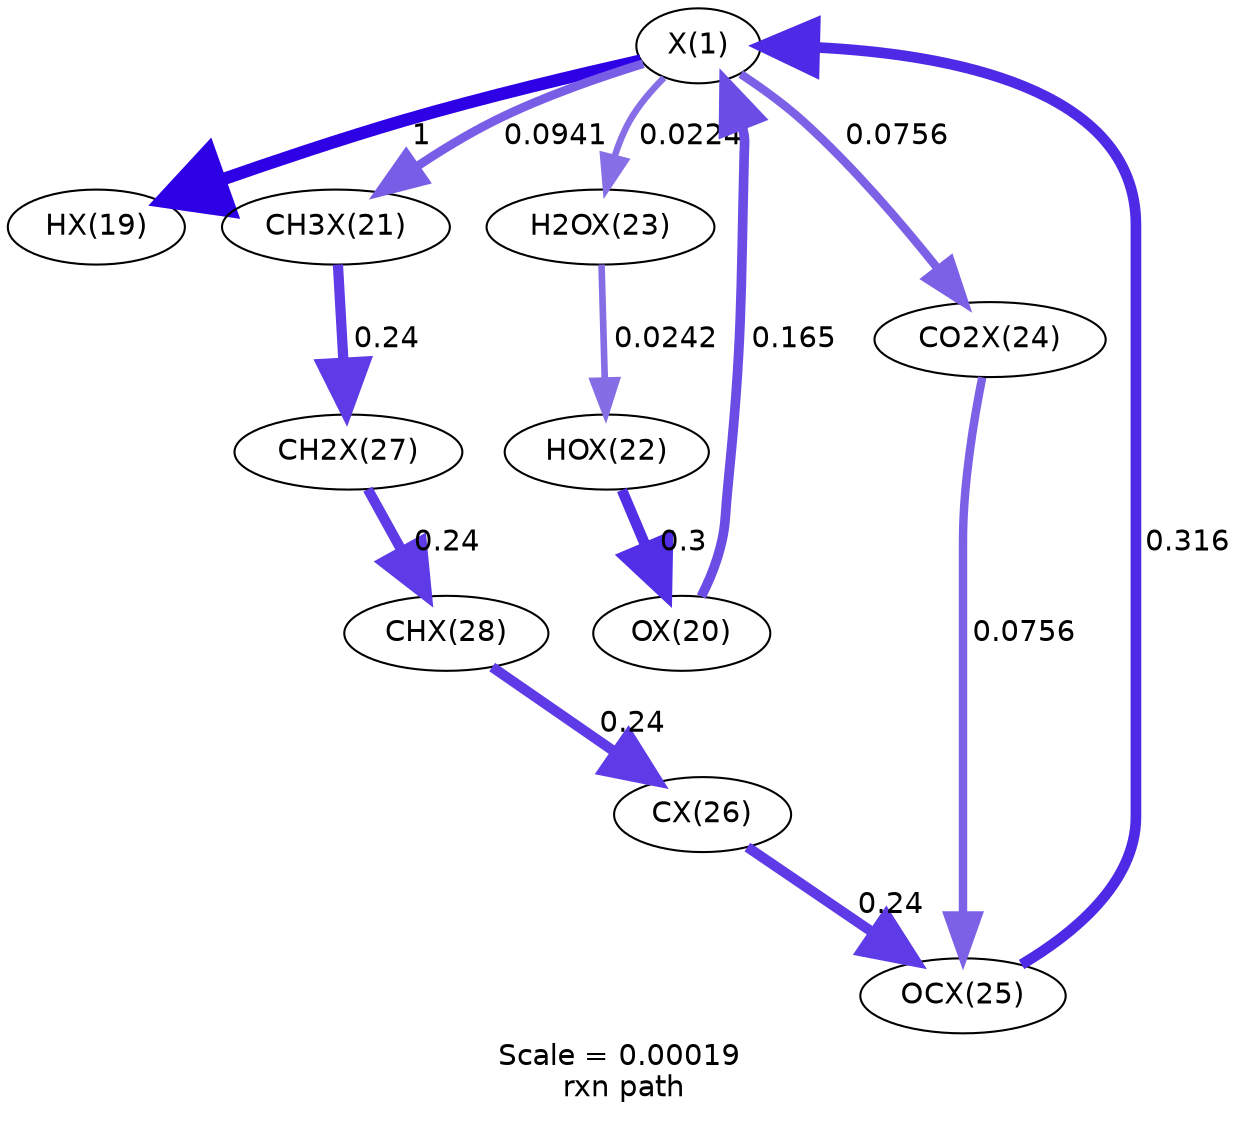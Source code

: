 digraph reaction_paths {
center=1;
s27 -> s28[fontname="Helvetica", penwidth=6, arrowsize=3, color="0.7, 1.5, 0.9"
, label=" 1"];
s29 -> s27[fontname="Helvetica", penwidth=4.64, arrowsize=2.32, color="0.7, 0.665, 0.9"
, label=" 0.165"];
s27 -> s30[fontname="Helvetica", penwidth=4.22, arrowsize=2.11, color="0.7, 0.594, 0.9"
, label=" 0.0941"];
s34 -> s27[fontname="Helvetica", penwidth=5.13, arrowsize=2.57, color="0.7, 0.816, 0.9"
, label=" 0.316"];
s27 -> s32[fontname="Helvetica", penwidth=3.13, arrowsize=1.57, color="0.7, 0.522, 0.9"
, label=" 0.0224"];
s27 -> s33[fontname="Helvetica", penwidth=4.05, arrowsize=2.03, color="0.7, 0.576, 0.9"
, label=" 0.0756"];
s31 -> s29[fontname="Helvetica", penwidth=5.09, arrowsize=2.55, color="0.7, 0.8, 0.9"
, label=" 0.3"];
s32 -> s31[fontname="Helvetica", penwidth=3.19, arrowsize=1.6, color="0.7, 0.524, 0.9"
, label=" 0.0242"];
s30 -> s36[fontname="Helvetica", penwidth=4.92, arrowsize=2.46, color="0.7, 0.74, 0.9"
, label=" 0.24"];
s36 -> s37[fontname="Helvetica", penwidth=4.92, arrowsize=2.46, color="0.7, 0.74, 0.9"
, label=" 0.24"];
s37 -> s35[fontname="Helvetica", penwidth=4.92, arrowsize=2.46, color="0.7, 0.74, 0.9"
, label=" 0.24"];
s35 -> s34[fontname="Helvetica", penwidth=4.92, arrowsize=2.46, color="0.7, 0.74, 0.9"
, label=" 0.24"];
s33 -> s34[fontname="Helvetica", penwidth=4.05, arrowsize=2.03, color="0.7, 0.576, 0.9"
, label=" 0.0756"];
s27 [ fontname="Helvetica", label="X(1)"];
s28 [ fontname="Helvetica", label="HX(19)"];
s29 [ fontname="Helvetica", label="OX(20)"];
s30 [ fontname="Helvetica", label="CH3X(21)"];
s31 [ fontname="Helvetica", label="HOX(22)"];
s32 [ fontname="Helvetica", label="H2OX(23)"];
s33 [ fontname="Helvetica", label="CO2X(24)"];
s34 [ fontname="Helvetica", label="OCX(25)"];
s35 [ fontname="Helvetica", label="CX(26)"];
s36 [ fontname="Helvetica", label="CH2X(27)"];
s37 [ fontname="Helvetica", label="CHX(28)"];
 label = "Scale = 0.00019\l rxn path";
 fontname = "Helvetica";
}
